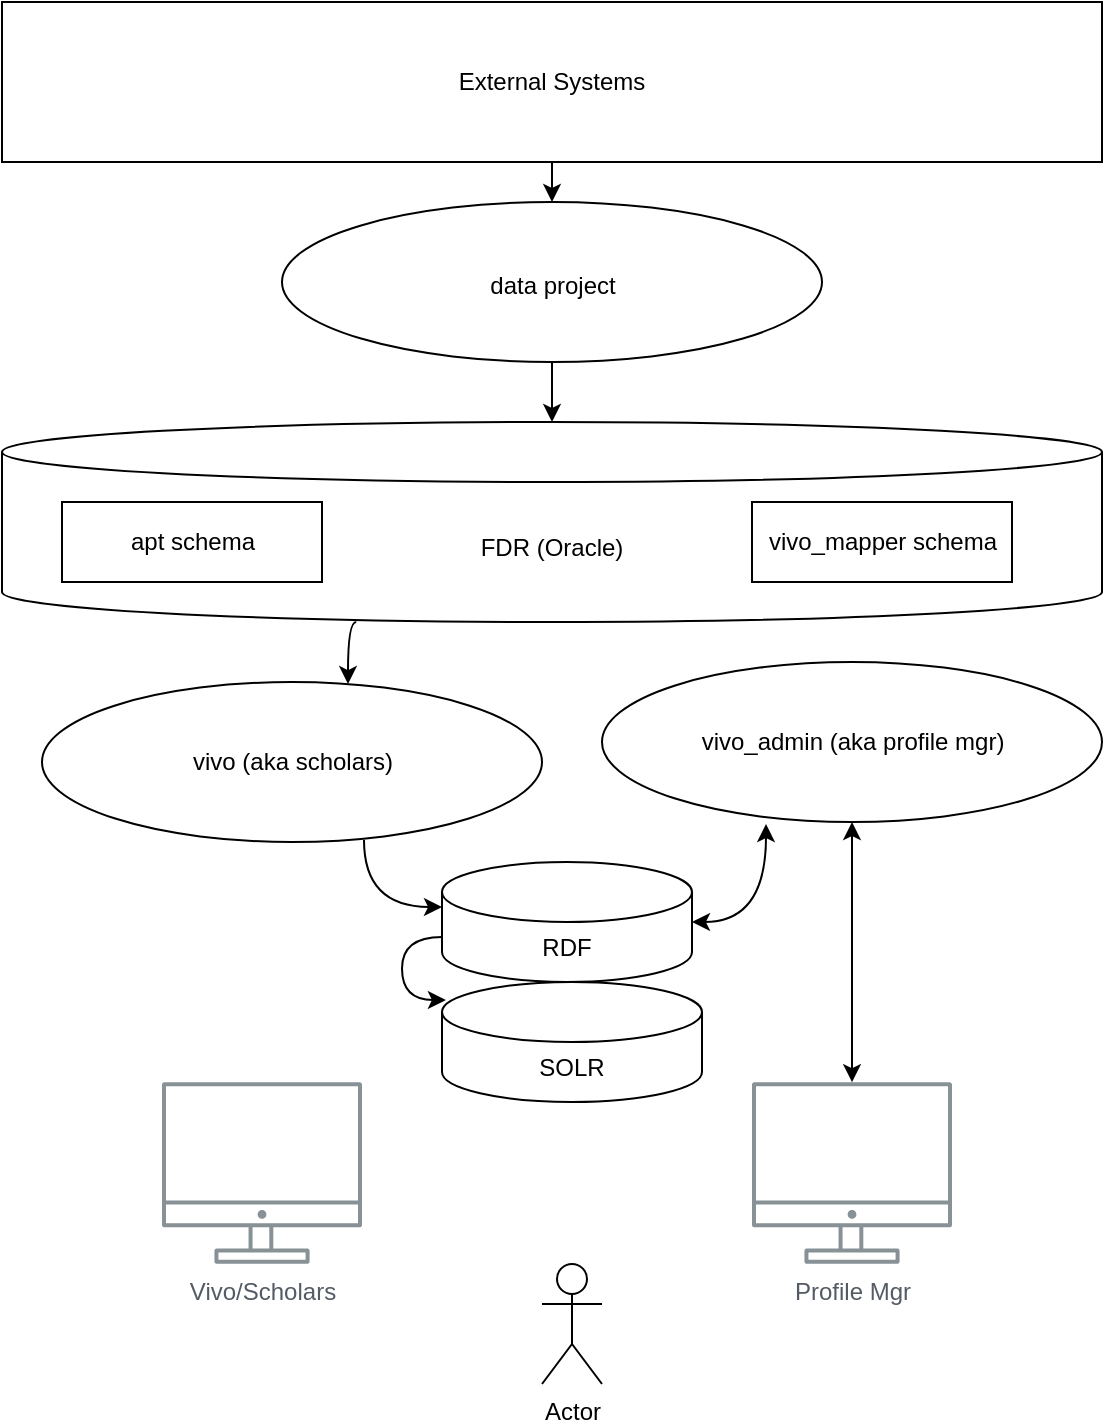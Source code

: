 <mxfile version="17.1.0" type="github">
  <diagram id="9MPO39MfpI7pv3HyR61F" name="Page-1">
    <mxGraphModel dx="1579" dy="667" grid="1" gridSize="10" guides="1" tooltips="1" connect="1" arrows="1" fold="1" page="1" pageScale="1" pageWidth="850" pageHeight="1100" math="0" shadow="0">
      <root>
        <mxCell id="0" />
        <mxCell id="1" parent="0" />
        <mxCell id="cj-YQitfOQZqWISBJvCt-1" value="&lt;div&gt;data project&lt;/div&gt;&lt;div&gt;&lt;br&gt;&lt;br&gt;&lt;/div&gt;" style="verticalLabelPosition=middle;verticalAlign=bottom;html=1;shape=mxgraph.flowchart.on-page_reference;fontStyle=0;horizontal=1;labelPosition=center;align=center;" vertex="1" parent="1">
          <mxGeometry x="100" y="110" width="270" height="80" as="geometry" />
        </mxCell>
        <mxCell id="cj-YQitfOQZqWISBJvCt-15" style="edgeStyle=orthogonalEdgeStyle;rounded=0;orthogonalLoop=1;jettySize=auto;html=1;exitX=0.5;exitY=1;exitDx=0;exitDy=0;entryX=0.5;entryY=0;entryDx=0;entryDy=0;entryPerimeter=0;" edge="1" parent="1" source="cj-YQitfOQZqWISBJvCt-4" target="cj-YQitfOQZqWISBJvCt-1">
          <mxGeometry relative="1" as="geometry" />
        </mxCell>
        <mxCell id="cj-YQitfOQZqWISBJvCt-4" value="External Systems" style="rounded=0;whiteSpace=wrap;html=1;" vertex="1" parent="1">
          <mxGeometry x="-40" y="10" width="550" height="80" as="geometry" />
        </mxCell>
        <mxCell id="cj-YQitfOQZqWISBJvCt-6" value="RDF" style="shape=cylinder3;whiteSpace=wrap;html=1;boundedLbl=1;backgroundOutline=1;size=15;" vertex="1" parent="1">
          <mxGeometry x="180" y="440" width="125" height="60" as="geometry" />
        </mxCell>
        <mxCell id="cj-YQitfOQZqWISBJvCt-7" value="SOLR" style="shape=cylinder3;whiteSpace=wrap;html=1;boundedLbl=1;backgroundOutline=1;size=15;" vertex="1" parent="1">
          <mxGeometry x="180" y="500" width="130" height="60" as="geometry" />
        </mxCell>
        <mxCell id="cj-YQitfOQZqWISBJvCt-9" value="Actor" style="shape=umlActor;verticalLabelPosition=bottom;verticalAlign=top;html=1;outlineConnect=0;" vertex="1" parent="1">
          <mxGeometry x="230" y="641" width="30" height="60" as="geometry" />
        </mxCell>
        <mxCell id="cj-YQitfOQZqWISBJvCt-10" value="Vivo/Scholars" style="sketch=0;outlineConnect=0;gradientColor=none;fontColor=#545B64;strokeColor=none;fillColor=#879196;dashed=0;verticalLabelPosition=bottom;verticalAlign=top;align=center;html=1;fontSize=12;fontStyle=0;aspect=fixed;shape=mxgraph.aws4.illustration_desktop;pointerEvents=1" vertex="1" parent="1">
          <mxGeometry x="40" y="550" width="100" height="91" as="geometry" />
        </mxCell>
        <mxCell id="cj-YQitfOQZqWISBJvCt-11" value="Profile Mgr" style="sketch=0;outlineConnect=0;gradientColor=none;fontColor=#545B64;strokeColor=none;fillColor=#879196;dashed=0;verticalLabelPosition=bottom;verticalAlign=top;align=center;html=1;fontSize=12;fontStyle=0;aspect=fixed;shape=mxgraph.aws4.illustration_desktop;pointerEvents=1" vertex="1" parent="1">
          <mxGeometry x="335" y="550" width="100" height="91" as="geometry" />
        </mxCell>
        <mxCell id="cj-YQitfOQZqWISBJvCt-12" value="FDR (Oracle)" style="shape=cylinder3;whiteSpace=wrap;html=1;boundedLbl=1;backgroundOutline=1;size=15;" vertex="1" parent="1">
          <mxGeometry x="-40" y="220" width="550" height="100" as="geometry" />
        </mxCell>
        <mxCell id="cj-YQitfOQZqWISBJvCt-23" value="vivo (aka scholars)" style="verticalLabelPosition=middle;verticalAlign=middle;html=1;shape=mxgraph.flowchart.on-page_reference;fontStyle=0;horizontal=1;labelPosition=center;align=center;" vertex="1" parent="1">
          <mxGeometry x="-20" y="350" width="250" height="80" as="geometry" />
        </mxCell>
        <mxCell id="cj-YQitfOQZqWISBJvCt-25" value="vivo_admin (aka profile mgr)" style="verticalLabelPosition=middle;verticalAlign=middle;html=1;shape=mxgraph.flowchart.on-page_reference;fontStyle=0;horizontal=1;labelPosition=center;align=center;" vertex="1" parent="1">
          <mxGeometry x="260" y="340" width="250" height="80" as="geometry" />
        </mxCell>
        <mxCell id="cj-YQitfOQZqWISBJvCt-31" style="edgeStyle=orthogonalEdgeStyle;rounded=0;orthogonalLoop=1;jettySize=auto;html=1;exitX=0.644;exitY=0.988;exitDx=0;exitDy=0;exitPerimeter=0;entryX=0;entryY=0;entryDx=0;entryDy=22.5;entryPerimeter=0;curved=1;" edge="1" parent="1" source="cj-YQitfOQZqWISBJvCt-23" target="cj-YQitfOQZqWISBJvCt-6">
          <mxGeometry relative="1" as="geometry">
            <mxPoint x="190.04" y="322.98" as="sourcePoint" />
            <mxPoint x="182" y="355.04" as="targetPoint" />
          </mxGeometry>
        </mxCell>
        <mxCell id="cj-YQitfOQZqWISBJvCt-33" style="edgeStyle=orthogonalEdgeStyle;rounded=0;orthogonalLoop=1;jettySize=auto;html=1;exitX=0;exitY=0;exitDx=0;exitDy=37.5;exitPerimeter=0;entryX=0.015;entryY=0.15;entryDx=0;entryDy=0;entryPerimeter=0;curved=1;" edge="1" parent="1" source="cj-YQitfOQZqWISBJvCt-6" target="cj-YQitfOQZqWISBJvCt-7">
          <mxGeometry relative="1" as="geometry">
            <mxPoint x="151" y="429.04" as="sourcePoint" />
            <mxPoint x="190" y="472.5" as="targetPoint" />
            <Array as="points">
              <mxPoint x="160" y="478" />
              <mxPoint x="160" y="509" />
            </Array>
          </mxGeometry>
        </mxCell>
        <mxCell id="cj-YQitfOQZqWISBJvCt-34" style="edgeStyle=orthogonalEdgeStyle;rounded=0;orthogonalLoop=1;jettySize=auto;html=1;exitX=0.322;exitY=1;exitDx=0;exitDy=0;exitPerimeter=0;curved=1;entryX=0.612;entryY=0.013;entryDx=0;entryDy=0;entryPerimeter=0;" edge="1" parent="1" source="cj-YQitfOQZqWISBJvCt-12" target="cj-YQitfOQZqWISBJvCt-23">
          <mxGeometry relative="1" as="geometry">
            <mxPoint x="151" y="439.04" as="sourcePoint" />
            <mxPoint x="180" y="360" as="targetPoint" />
          </mxGeometry>
        </mxCell>
        <mxCell id="cj-YQitfOQZqWISBJvCt-35" style="edgeStyle=orthogonalEdgeStyle;rounded=0;orthogonalLoop=1;jettySize=auto;html=1;entryX=0.5;entryY=0;entryDx=0;entryDy=0;entryPerimeter=0;exitX=0.5;exitY=1;exitDx=0;exitDy=0;exitPerimeter=0;" edge="1" parent="1" source="cj-YQitfOQZqWISBJvCt-1" target="cj-YQitfOQZqWISBJvCt-12">
          <mxGeometry relative="1" as="geometry">
            <mxPoint x="250" y="210" as="sourcePoint" />
            <mxPoint x="255" y="147" as="targetPoint" />
          </mxGeometry>
        </mxCell>
        <mxCell id="cj-YQitfOQZqWISBJvCt-37" value="&lt;div&gt;vivo_mapper schema&lt;/div&gt;" style="verticalLabelPosition=middle;verticalAlign=middle;html=1;shape=mxgraph.basic.rect;fillColor2=none;strokeWidth=1;size=20;indent=5;labelPosition=center;align=center;" vertex="1" parent="1">
          <mxGeometry x="335" y="260" width="130" height="40" as="geometry" />
        </mxCell>
        <mxCell id="cj-YQitfOQZqWISBJvCt-38" value="&lt;div&gt;apt schema&lt;/div&gt;" style="verticalLabelPosition=middle;verticalAlign=middle;html=1;shape=mxgraph.basic.rect;fillColor2=none;strokeWidth=1;size=20;indent=5;labelPosition=center;align=center;" vertex="1" parent="1">
          <mxGeometry x="-10" y="260" width="130" height="40" as="geometry" />
        </mxCell>
        <mxCell id="cj-YQitfOQZqWISBJvCt-41" value="" style="endArrow=classic;startArrow=classic;html=1;rounded=0;curved=1;entryX=0.5;entryY=1;entryDx=0;entryDy=0;entryPerimeter=0;" edge="1" parent="1" source="cj-YQitfOQZqWISBJvCt-11" target="cj-YQitfOQZqWISBJvCt-25">
          <mxGeometry width="50" height="50" relative="1" as="geometry">
            <mxPoint x="190" y="370" as="sourcePoint" />
            <mxPoint x="240" y="320" as="targetPoint" />
          </mxGeometry>
        </mxCell>
        <mxCell id="cj-YQitfOQZqWISBJvCt-42" value="" style="endArrow=classic;startArrow=classic;html=1;rounded=0;curved=1;exitX=1;exitY=0.5;exitDx=0;exitDy=0;exitPerimeter=0;edgeStyle=orthogonalEdgeStyle;entryX=0.328;entryY=1.013;entryDx=0;entryDy=0;entryPerimeter=0;" edge="1" parent="1" source="cj-YQitfOQZqWISBJvCt-6" target="cj-YQitfOQZqWISBJvCt-25">
          <mxGeometry width="50" height="50" relative="1" as="geometry">
            <mxPoint x="240" y="440" as="sourcePoint" />
            <mxPoint x="290" y="390" as="targetPoint" />
          </mxGeometry>
        </mxCell>
      </root>
    </mxGraphModel>
  </diagram>
</mxfile>
